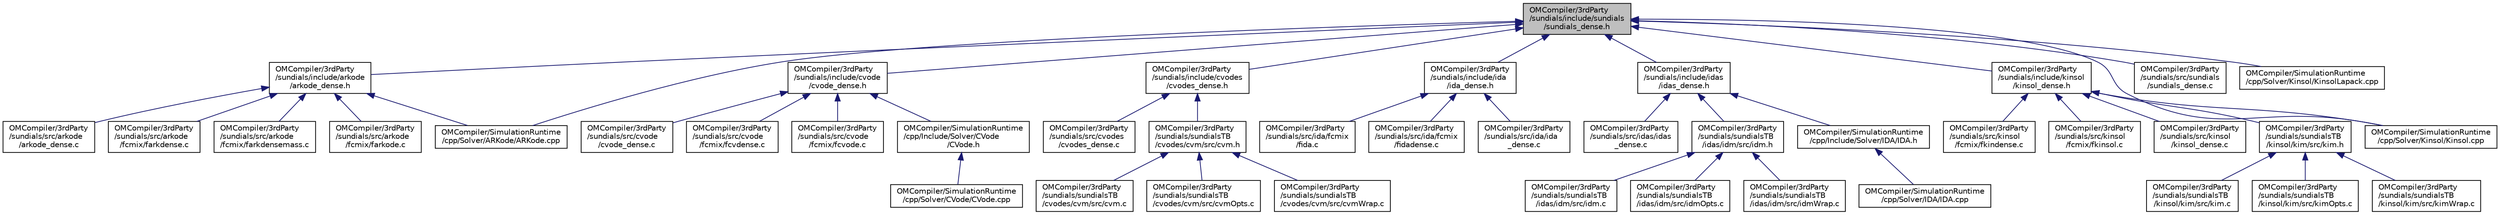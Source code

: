 digraph "OMCompiler/3rdParty/sundials/include/sundials/sundials_dense.h"
{
  edge [fontname="Helvetica",fontsize="10",labelfontname="Helvetica",labelfontsize="10"];
  node [fontname="Helvetica",fontsize="10",shape=record];
  Node5 [label="OMCompiler/3rdParty\l/sundials/include/sundials\l/sundials_dense.h",height=0.2,width=0.4,color="black", fillcolor="grey75", style="filled", fontcolor="black"];
  Node5 -> Node6 [dir="back",color="midnightblue",fontsize="10",style="solid",fontname="Helvetica"];
  Node6 [label="OMCompiler/3rdParty\l/sundials/include/arkode\l/arkode_dense.h",height=0.2,width=0.4,color="black", fillcolor="white", style="filled",URL="$de/dc3/arkode__dense_8h.html"];
  Node6 -> Node7 [dir="back",color="midnightblue",fontsize="10",style="solid",fontname="Helvetica"];
  Node7 [label="OMCompiler/3rdParty\l/sundials/src/arkode\l/arkode_dense.c",height=0.2,width=0.4,color="black", fillcolor="white", style="filled",URL="$d7/d63/arkode__dense_8c.html"];
  Node6 -> Node8 [dir="back",color="midnightblue",fontsize="10",style="solid",fontname="Helvetica"];
  Node8 [label="OMCompiler/3rdParty\l/sundials/src/arkode\l/fcmix/farkdense.c",height=0.2,width=0.4,color="black", fillcolor="white", style="filled",URL="$dc/d0a/farkdense_8c.html"];
  Node6 -> Node9 [dir="back",color="midnightblue",fontsize="10",style="solid",fontname="Helvetica"];
  Node9 [label="OMCompiler/3rdParty\l/sundials/src/arkode\l/fcmix/farkdensemass.c",height=0.2,width=0.4,color="black", fillcolor="white", style="filled",URL="$d2/dd9/farkdensemass_8c.html"];
  Node6 -> Node10 [dir="back",color="midnightblue",fontsize="10",style="solid",fontname="Helvetica"];
  Node10 [label="OMCompiler/3rdParty\l/sundials/src/arkode\l/fcmix/farkode.c",height=0.2,width=0.4,color="black", fillcolor="white", style="filled",URL="$dc/d59/farkode_8c.html"];
  Node6 -> Node11 [dir="back",color="midnightblue",fontsize="10",style="solid",fontname="Helvetica"];
  Node11 [label="OMCompiler/SimulationRuntime\l/cpp/Solver/ARKode/ARKode.cpp",height=0.2,width=0.4,color="black", fillcolor="white", style="filled",URL="$dc/d63/_a_r_kode_8cpp.html"];
  Node5 -> Node12 [dir="back",color="midnightblue",fontsize="10",style="solid",fontname="Helvetica"];
  Node12 [label="OMCompiler/3rdParty\l/sundials/include/cvode\l/cvode_dense.h",height=0.2,width=0.4,color="black", fillcolor="white", style="filled",URL="$dc/d61/cvode__dense_8h.html"];
  Node12 -> Node13 [dir="back",color="midnightblue",fontsize="10",style="solid",fontname="Helvetica"];
  Node13 [label="OMCompiler/3rdParty\l/sundials/src/cvode\l/cvode_dense.c",height=0.2,width=0.4,color="black", fillcolor="white", style="filled",URL="$d5/d45/cvode__dense_8c.html"];
  Node12 -> Node14 [dir="back",color="midnightblue",fontsize="10",style="solid",fontname="Helvetica"];
  Node14 [label="OMCompiler/3rdParty\l/sundials/src/cvode\l/fcmix/fcvdense.c",height=0.2,width=0.4,color="black", fillcolor="white", style="filled",URL="$d2/dea/fcvdense_8c.html"];
  Node12 -> Node15 [dir="back",color="midnightblue",fontsize="10",style="solid",fontname="Helvetica"];
  Node15 [label="OMCompiler/3rdParty\l/sundials/src/cvode\l/fcmix/fcvode.c",height=0.2,width=0.4,color="black", fillcolor="white", style="filled",URL="$df/d4f/fcvode_8c.html"];
  Node12 -> Node16 [dir="back",color="midnightblue",fontsize="10",style="solid",fontname="Helvetica"];
  Node16 [label="OMCompiler/SimulationRuntime\l/cpp/Include/Solver/CVode\l/CVode.h",height=0.2,width=0.4,color="black", fillcolor="white", style="filled",URL="$d5/d98/_simulation_runtime_2cpp_2_include_2_solver_2_c_vode_2cvode_8h.html"];
  Node16 -> Node17 [dir="back",color="midnightblue",fontsize="10",style="solid",fontname="Helvetica"];
  Node17 [label="OMCompiler/SimulationRuntime\l/cpp/Solver/CVode/CVode.cpp",height=0.2,width=0.4,color="black", fillcolor="white", style="filled",URL="$d1/d14/_c_vode_8cpp.html"];
  Node5 -> Node18 [dir="back",color="midnightblue",fontsize="10",style="solid",fontname="Helvetica"];
  Node18 [label="OMCompiler/3rdParty\l/sundials/include/cvodes\l/cvodes_dense.h",height=0.2,width=0.4,color="black", fillcolor="white", style="filled",URL="$d1/d47/cvodes__dense_8h.html"];
  Node18 -> Node19 [dir="back",color="midnightblue",fontsize="10",style="solid",fontname="Helvetica"];
  Node19 [label="OMCompiler/3rdParty\l/sundials/src/cvodes\l/cvodes_dense.c",height=0.2,width=0.4,color="black", fillcolor="white", style="filled",URL="$d8/d66/cvodes__dense_8c.html"];
  Node18 -> Node20 [dir="back",color="midnightblue",fontsize="10",style="solid",fontname="Helvetica"];
  Node20 [label="OMCompiler/3rdParty\l/sundials/sundialsTB\l/cvodes/cvm/src/cvm.h",height=0.2,width=0.4,color="black", fillcolor="white", style="filled",URL="$df/d3e/cvm_8h.html"];
  Node20 -> Node21 [dir="back",color="midnightblue",fontsize="10",style="solid",fontname="Helvetica"];
  Node21 [label="OMCompiler/3rdParty\l/sundials/sundialsTB\l/cvodes/cvm/src/cvm.c",height=0.2,width=0.4,color="black", fillcolor="white", style="filled",URL="$d6/dc3/cvm_8c.html"];
  Node20 -> Node22 [dir="back",color="midnightblue",fontsize="10",style="solid",fontname="Helvetica"];
  Node22 [label="OMCompiler/3rdParty\l/sundials/sundialsTB\l/cvodes/cvm/src/cvmOpts.c",height=0.2,width=0.4,color="black", fillcolor="white", style="filled",URL="$d7/dd0/cvm_opts_8c.html"];
  Node20 -> Node23 [dir="back",color="midnightblue",fontsize="10",style="solid",fontname="Helvetica"];
  Node23 [label="OMCompiler/3rdParty\l/sundials/sundialsTB\l/cvodes/cvm/src/cvmWrap.c",height=0.2,width=0.4,color="black", fillcolor="white", style="filled",URL="$de/d69/cvm_wrap_8c.html"];
  Node5 -> Node24 [dir="back",color="midnightblue",fontsize="10",style="solid",fontname="Helvetica"];
  Node24 [label="OMCompiler/3rdParty\l/sundials/include/ida\l/ida_dense.h",height=0.2,width=0.4,color="black", fillcolor="white", style="filled",URL="$d9/da7/ida__dense_8h.html"];
  Node24 -> Node25 [dir="back",color="midnightblue",fontsize="10",style="solid",fontname="Helvetica"];
  Node25 [label="OMCompiler/3rdParty\l/sundials/src/ida/fcmix\l/fida.c",height=0.2,width=0.4,color="black", fillcolor="white", style="filled",URL="$dd/de0/fida_8c.html"];
  Node24 -> Node26 [dir="back",color="midnightblue",fontsize="10",style="solid",fontname="Helvetica"];
  Node26 [label="OMCompiler/3rdParty\l/sundials/src/ida/fcmix\l/fidadense.c",height=0.2,width=0.4,color="black", fillcolor="white", style="filled",URL="$df/d72/fidadense_8c.html"];
  Node24 -> Node27 [dir="back",color="midnightblue",fontsize="10",style="solid",fontname="Helvetica"];
  Node27 [label="OMCompiler/3rdParty\l/sundials/src/ida/ida\l_dense.c",height=0.2,width=0.4,color="black", fillcolor="white", style="filled",URL="$d8/d85/ida__dense_8c.html"];
  Node5 -> Node28 [dir="back",color="midnightblue",fontsize="10",style="solid",fontname="Helvetica"];
  Node28 [label="OMCompiler/3rdParty\l/sundials/include/idas\l/idas_dense.h",height=0.2,width=0.4,color="black", fillcolor="white", style="filled",URL="$d0/df0/idas__dense_8h.html"];
  Node28 -> Node29 [dir="back",color="midnightblue",fontsize="10",style="solid",fontname="Helvetica"];
  Node29 [label="OMCompiler/3rdParty\l/sundials/src/idas/idas\l_dense.c",height=0.2,width=0.4,color="black", fillcolor="white", style="filled",URL="$d4/d4b/idas__dense_8c.html"];
  Node28 -> Node30 [dir="back",color="midnightblue",fontsize="10",style="solid",fontname="Helvetica"];
  Node30 [label="OMCompiler/3rdParty\l/sundials/sundialsTB\l/idas/idm/src/idm.h",height=0.2,width=0.4,color="black", fillcolor="white", style="filled",URL="$d2/d38/idm_8h.html"];
  Node30 -> Node31 [dir="back",color="midnightblue",fontsize="10",style="solid",fontname="Helvetica"];
  Node31 [label="OMCompiler/3rdParty\l/sundials/sundialsTB\l/idas/idm/src/idm.c",height=0.2,width=0.4,color="black", fillcolor="white", style="filled",URL="$d6/d00/idm_8c.html"];
  Node30 -> Node32 [dir="back",color="midnightblue",fontsize="10",style="solid",fontname="Helvetica"];
  Node32 [label="OMCompiler/3rdParty\l/sundials/sundialsTB\l/idas/idm/src/idmOpts.c",height=0.2,width=0.4,color="black", fillcolor="white", style="filled",URL="$d1/d52/idm_opts_8c.html"];
  Node30 -> Node33 [dir="back",color="midnightblue",fontsize="10",style="solid",fontname="Helvetica"];
  Node33 [label="OMCompiler/3rdParty\l/sundials/sundialsTB\l/idas/idm/src/idmWrap.c",height=0.2,width=0.4,color="black", fillcolor="white", style="filled",URL="$df/dc1/idm_wrap_8c.html"];
  Node28 -> Node34 [dir="back",color="midnightblue",fontsize="10",style="solid",fontname="Helvetica"];
  Node34 [label="OMCompiler/SimulationRuntime\l/cpp/Include/Solver/IDA/IDA.h",height=0.2,width=0.4,color="black", fillcolor="white", style="filled",URL="$d6/d3a/_simulation_runtime_2cpp_2_include_2_solver_2_i_d_a_2ida_8h.html"];
  Node34 -> Node35 [dir="back",color="midnightblue",fontsize="10",style="solid",fontname="Helvetica"];
  Node35 [label="OMCompiler/SimulationRuntime\l/cpp/Solver/IDA/IDA.cpp",height=0.2,width=0.4,color="black", fillcolor="white", style="filled",URL="$d7/d7a/_i_d_a_8cpp.html"];
  Node5 -> Node36 [dir="back",color="midnightblue",fontsize="10",style="solid",fontname="Helvetica"];
  Node36 [label="OMCompiler/3rdParty\l/sundials/include/kinsol\l/kinsol_dense.h",height=0.2,width=0.4,color="black", fillcolor="white", style="filled",URL="$db/dac/kinsol__dense_8h.html"];
  Node36 -> Node37 [dir="back",color="midnightblue",fontsize="10",style="solid",fontname="Helvetica"];
  Node37 [label="OMCompiler/3rdParty\l/sundials/src/kinsol\l/fcmix/fkindense.c",height=0.2,width=0.4,color="black", fillcolor="white", style="filled",URL="$d5/dd9/fkindense_8c.html"];
  Node36 -> Node38 [dir="back",color="midnightblue",fontsize="10",style="solid",fontname="Helvetica"];
  Node38 [label="OMCompiler/3rdParty\l/sundials/src/kinsol\l/fcmix/fkinsol.c",height=0.2,width=0.4,color="black", fillcolor="white", style="filled",URL="$d7/df9/fkinsol_8c.html"];
  Node36 -> Node39 [dir="back",color="midnightblue",fontsize="10",style="solid",fontname="Helvetica"];
  Node39 [label="OMCompiler/3rdParty\l/sundials/src/kinsol\l/kinsol_dense.c",height=0.2,width=0.4,color="black", fillcolor="white", style="filled",URL="$df/d68/kinsol__dense_8c.html"];
  Node36 -> Node40 [dir="back",color="midnightblue",fontsize="10",style="solid",fontname="Helvetica"];
  Node40 [label="OMCompiler/3rdParty\l/sundials/sundialsTB\l/kinsol/kim/src/kim.h",height=0.2,width=0.4,color="black", fillcolor="white", style="filled",URL="$dc/def/kim_8h.html"];
  Node40 -> Node41 [dir="back",color="midnightblue",fontsize="10",style="solid",fontname="Helvetica"];
  Node41 [label="OMCompiler/3rdParty\l/sundials/sundialsTB\l/kinsol/kim/src/kim.c",height=0.2,width=0.4,color="black", fillcolor="white", style="filled",URL="$da/db0/kim_8c.html"];
  Node40 -> Node42 [dir="back",color="midnightblue",fontsize="10",style="solid",fontname="Helvetica"];
  Node42 [label="OMCompiler/3rdParty\l/sundials/sundialsTB\l/kinsol/kim/src/kimOpts.c",height=0.2,width=0.4,color="black", fillcolor="white", style="filled",URL="$d0/ddf/kim_opts_8c.html"];
  Node40 -> Node43 [dir="back",color="midnightblue",fontsize="10",style="solid",fontname="Helvetica"];
  Node43 [label="OMCompiler/3rdParty\l/sundials/sundialsTB\l/kinsol/kim/src/kimWrap.c",height=0.2,width=0.4,color="black", fillcolor="white", style="filled",URL="$df/d9f/kim_wrap_8c.html"];
  Node36 -> Node44 [dir="back",color="midnightblue",fontsize="10",style="solid",fontname="Helvetica"];
  Node44 [label="OMCompiler/SimulationRuntime\l/cpp/Solver/Kinsol/Kinsol.cpp",height=0.2,width=0.4,color="black", fillcolor="white", style="filled",URL="$d9/d15/_kinsol_8cpp.html"];
  Node5 -> Node45 [dir="back",color="midnightblue",fontsize="10",style="solid",fontname="Helvetica"];
  Node45 [label="OMCompiler/3rdParty\l/sundials/src/sundials\l/sundials_dense.c",height=0.2,width=0.4,color="black", fillcolor="white", style="filled",URL="$da/d4e/sundials__dense_8c.html"];
  Node5 -> Node11 [dir="back",color="midnightblue",fontsize="10",style="solid",fontname="Helvetica"];
  Node5 -> Node44 [dir="back",color="midnightblue",fontsize="10",style="solid",fontname="Helvetica"];
  Node5 -> Node46 [dir="back",color="midnightblue",fontsize="10",style="solid",fontname="Helvetica"];
  Node46 [label="OMCompiler/SimulationRuntime\l/cpp/Solver/Kinsol/KinsolLapack.cpp",height=0.2,width=0.4,color="black", fillcolor="white", style="filled",URL="$d7/df5/_kinsol_lapack_8cpp.html",tooltip="Alernative linear solver for Kinsol. The linear solver uses Lapack with complete pivoting for LU fact..."];
}
